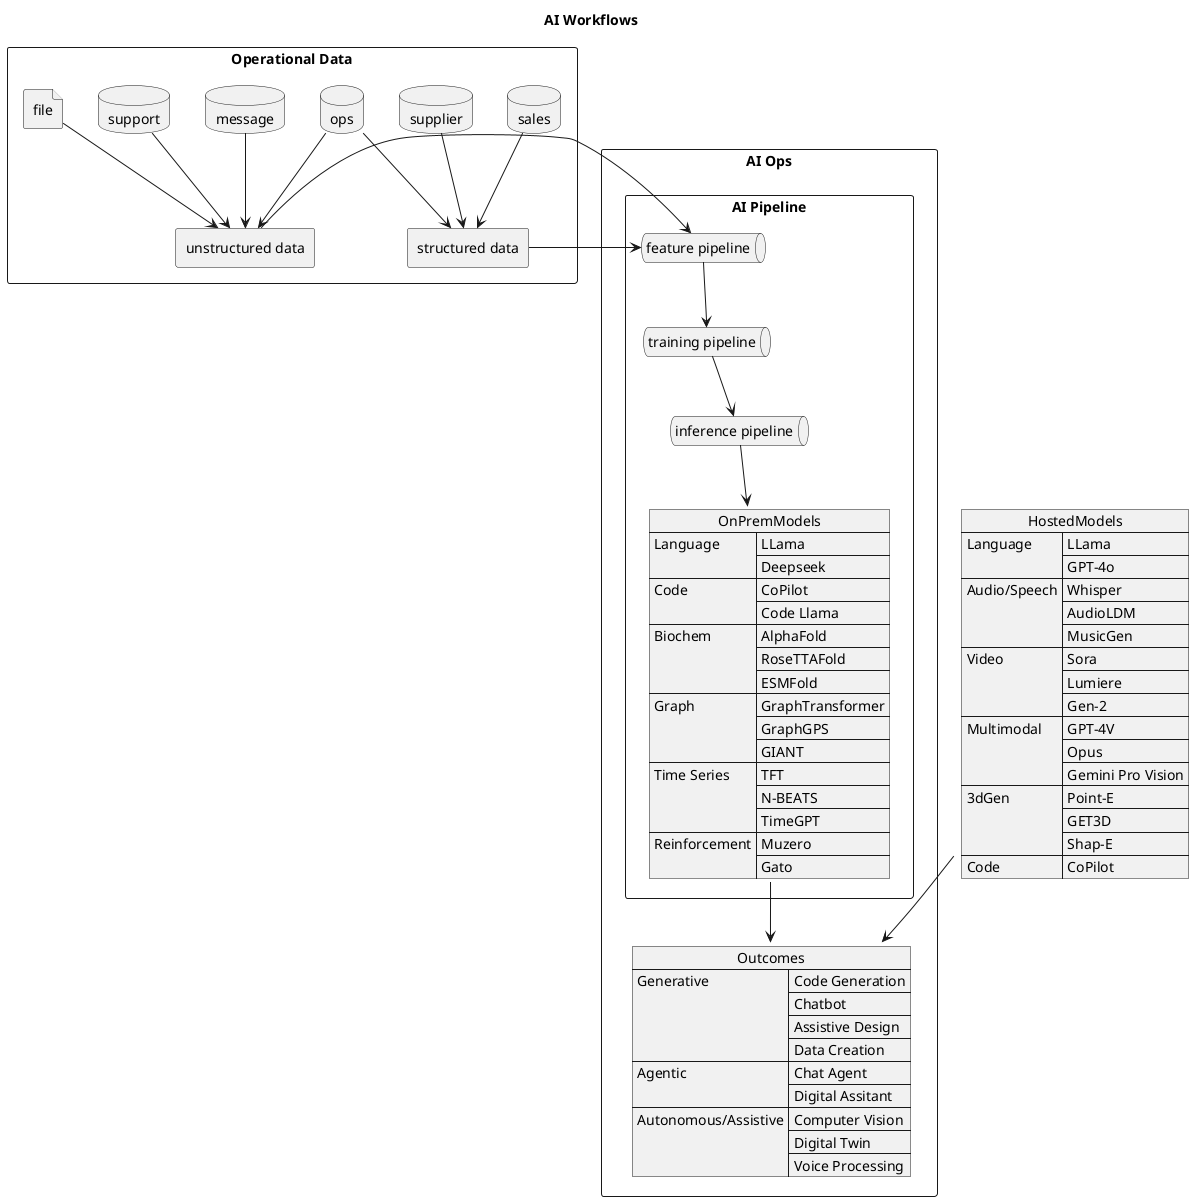 @startuml
title AI Workflows


json HostedModels {
    "Language":[
        "LLama",
        "GPT-4o"
    ],
    "Audio/Speech":[
        "Whisper",
        "AudioLDM",
        "MusicGen"
    ],
    "Video":[
        "Sora",
        "Lumiere",
        "Gen-2"
    ],
    "Multimodal":[
        "GPT-4V",
        "Opus",
        "Gemini Pro Vision"
    ],
    "3dGen":[
        "Point-E",
        "GET3D",
        "Shap-E"
    ],
    "Code":[
        "CoPilot"
    ]   
}




rectangle "AI Ops" {
rectangle "AI Pipeline"{
    queue "feature pipeline" as featurePipe
    queue "training pipeline" as training
    queue "inference pipeline" as inference
json OnPremModels {
    "Language":[
        "LLama",
        "Deepseek"
    ],

    "Code":[
        "CoPilot",
        "Code Llama"
    ],
    "Biochem":[
        "AlphaFold",
        "RoseTTAFold",
        "ESMFold"
    ],
    "Graph":[
        "GraphTransformer",
        "GraphGPS",
        "GIANT"
    ],
    "Time Series":[
        "TFT",
        "N-BEATS",
        "TimeGPT"
    ],
    "Reinforcement":[
        "Muzero",
        "Gato"
    ]    
}
}

json Outcomes {
    "Generative":[
        "Code Generation",
        "Chatbot",
        "Assistive Design",
        "Data Creation"
        ],
    "Agentic":[
        "Chat Agent",
        "Digital Assitant"
    ],
    "Autonomous/Assistive":[
        "Computer Vision",
        "Digital Twin",
        "Voice Processing"
    ]
}
}

rectangle "Operational Data" {
    database "sales" as salesdata
    database "supplier" as supplierdata
    database "message" as message
    database "support" as support
    database "ops" as ops
    rectangle "unstructured data" as unstructured
    rectangle "structured data" as structured    
    file "file" as file   
}



unstructured -right-> featurePipe
structured -right-> featurePipe
featurePipe --> training
training --> inference
salesdata --> structured
supplierdata --> structured
message --> unstructured
support --> unstructured
file --> unstructured
ops --> unstructured
ops --> structured

HostedModels --> Outcomes
inference --> OnPremModels
OnPremModels --> Outcomes



@enduml